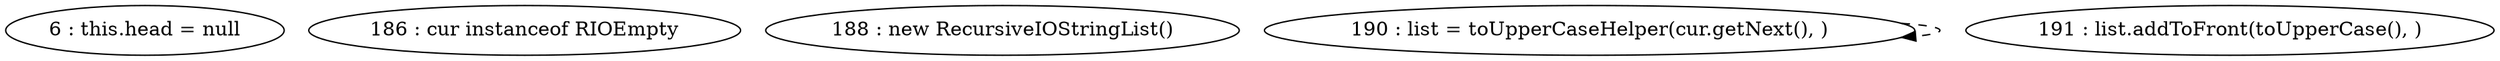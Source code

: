 digraph G {
"6 : this.head = null"
"186 : cur instanceof RIOEmpty"
"188 : new RecursiveIOStringList()"
"190 : list = toUpperCaseHelper(cur.getNext(), )"
"190 : list = toUpperCaseHelper(cur.getNext(), )" -> "190 : list = toUpperCaseHelper(cur.getNext(), )" [style=dashed]
"191 : list.addToFront(toUpperCase(), )"
}
